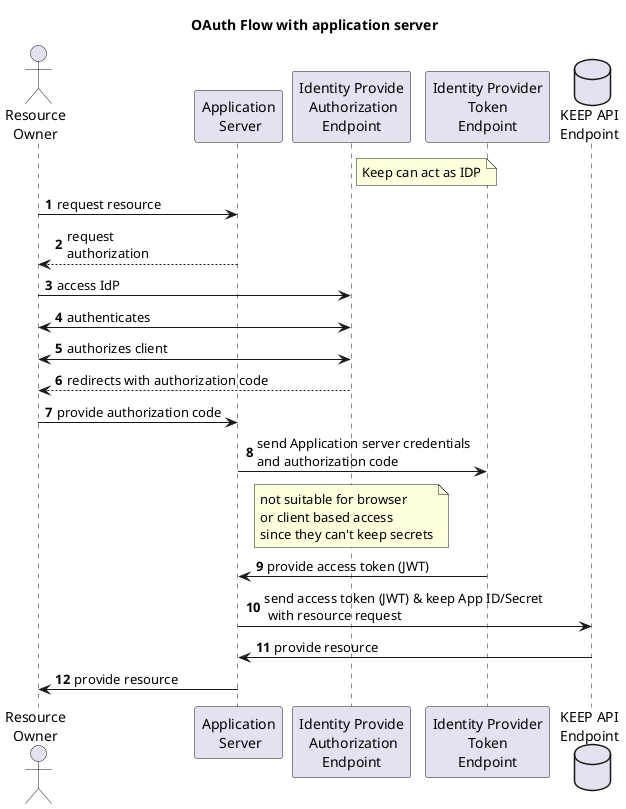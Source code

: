 @startuml WebAuth
autonumber
title OAuth Flow with application server
actor       "Resource\nOwner" as human
participant "Application\n Server" as IdP1
participant "Identity Provide\n Authorization\nEndpoint" as IdP2
participant "Identity Provider\n Token \nEndpoint" as IdP3
database "KEEP API\nEndpoint" as keep
' note right of human: Browsers can't keep secrets\nso they can't have an app secret 
note right of IdP2: Keep can act as IDP
human -> IdP1: request resource
human <-- IdP1: request\nauthorization
human -> IdP2: access IdP
human <-> IdP2: authenticates
human <-> IdP2: authorizes client
human <-- IdP2: redirects with authorization code
human -> IdP1: provide authorization code
IdP1 -> IdP3: send Application server credentials\nand authorization code
note over IdP2: not suitable for browser\nor client based access\nsince they can't keep secrets
IdP1 <- IdP3: provide access token (JWT)
IdP1 -> keep: send access token (JWT) & keep App ID/Secret\n with resource request
IdP1 <- keep: provide resource
human <- IdP1: provide resource
' group covered by KEEP
' end
@enduml